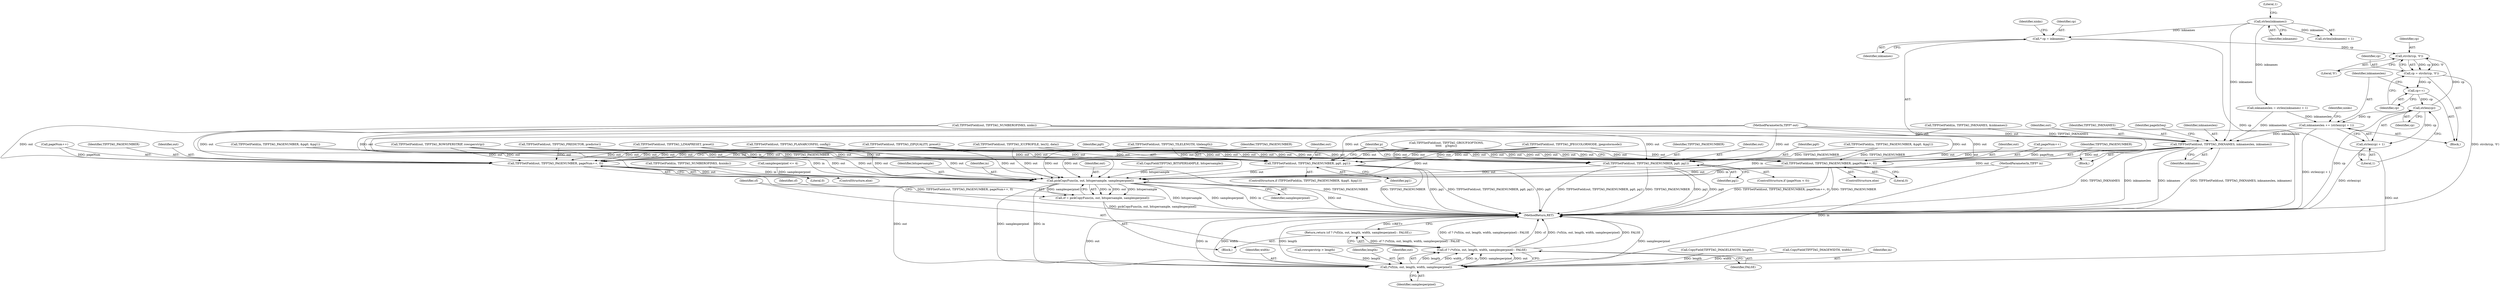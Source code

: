 digraph "0_libtiff_5c080298d59efa53264d7248bbe3a04660db6ef7_2@API" {
"1000636" [label="(Call,strchr(cp, '\0'))"];
"1000626" [label="(Call,* cp = inknames)"];
"1000622" [label="(Call,strlen(inknames))"];
"1000644" [label="(Call,strlen(cp))"];
"1000639" [label="(Call,cp++)"];
"1000634" [label="(Call,cp = strchr(cp, '\0'))"];
"1000636" [label="(Call,strchr(cp, '\0'))"];
"1000641" [label="(Call,inknameslen += (strlen(cp) + 1))"];
"1000649" [label="(Call,TIFFSetField(out, TIFFTAG_INKNAMES, inknameslen, inknames))"];
"1000675" [label="(Call,TIFFSetField(out, TIFFTAG_PAGENUMBER, pg0, pg1))"];
"1000738" [label="(Call,pickCopyFunc(in, out, bitspersample, samplesperpixel))"];
"1000736" [label="(Call,cf = pickCopyFunc(in, out, bitspersample, samplesperpixel))"];
"1000746" [label="(Call,(*cf)(in, out, length, width, samplesperpixel))"];
"1000744" [label="(Call,cf ? (*cf)(in, out, length, width, samplesperpixel) : FALSE)"];
"1000743" [label="(Return,return (cf ? (*cf)(in, out, length, width, samplesperpixel) : FALSE);)"];
"1000681" [label="(Call,TIFFSetField(out, TIFFTAG_PAGENUMBER, pageNum++, 0))"];
"1000702" [label="(Call,TIFFSetField(out, TIFFTAG_PAGENUMBER, pg0, pg1))"];
"1000708" [label="(Call,TIFFSetField(out, TIFFTAG_PAGENUMBER, pageNum++, 0))"];
"1000643" [label="(Call,strlen(cp) + 1)"];
"1000742" [label="(Identifier,samplesperpixel)"];
"1000645" [label="(Identifier,cp)"];
"1000681" [label="(Call,TIFFSetField(out, TIFFTAG_PAGENUMBER, pageNum++, 0))"];
"1000369" [label="(Call,TIFFSetField(out, TIFFTAG_TILELENGTH, tilelength))"];
"1000649" [label="(Call,TIFFSetField(out, TIFFTAG_INKNAMES, inknameslen, inknames))"];
"1000705" [label="(Identifier,pg0)"];
"1000641" [label="(Call,inknameslen += (strlen(cp) + 1))"];
"1000515" [label="(Call,TIFFSetField(out, TIFFTAG_ZIPQUALITY, preset))"];
"1000750" [label="(Identifier,width)"];
"1000709" [label="(Identifier,out)"];
"1000651" [label="(Identifier,TIFFTAG_INKNAMES)"];
"1000745" [label="(Identifier,cf)"];
"1000652" [label="(Identifier,inknameslen)"];
"1000740" [label="(Identifier,out)"];
"1000711" [label="(Call,pageNum++)"];
"1000702" [label="(Call,TIFFSetField(out, TIFFTAG_PAGENUMBER, pg0, pg1))"];
"1000117" [label="(MethodParameterIn,TIFF* in)"];
"1000653" [label="(Identifier,inknames)"];
"1000753" [label="(MethodReturn,RET)"];
"1000746" [label="(Call,(*cf)(in, out, length, width, samplesperpixel))"];
"1000707" [label="(ControlStructure,else)"];
"1000397" [label="(Call,rowsperstrip > length)"];
"1000710" [label="(Identifier,TIFFTAG_PAGENUMBER)"];
"1000636" [label="(Call,strchr(cp, '\0'))"];
"1000440" [label="(Call,samplesperpixel <= 4)"];
"1000749" [label="(Identifier,length)"];
"1000748" [label="(Identifier,out)"];
"1000628" [label="(Identifier,inknames)"];
"1000706" [label="(Identifier,pg1)"];
"1000678" [label="(Identifier,pg0)"];
"1000118" [label="(MethodParameterIn,TIFF* out)"];
"1000143" [label="(Call,CopyField(TIFFTAG_BITSPERSAMPLE, bitspersample))"];
"1000493" [label="(Call,TIFFSetField(out, TIFFTAG_PREDICTOR, predictor))"];
"1000140" [label="(Call,CopyField(TIFFTAG_IMAGELENGTH, length))"];
"1000137" [label="(Call,CopyField(TIFFTAG_IMAGEWIDTH, width))"];
"1000650" [label="(Identifier,out)"];
"1000646" [label="(Literal,1)"];
"1000624" [label="(Literal,1)"];
"1000612" [label="(Call,TIFFGetField(in, TIFFTAG_INKNAMES, &inknames))"];
"1000690" [label="(Call,TIFFGetField(in, TIFFTAG_PAGENUMBER, &pg0, &pg1))"];
"1000622" [label="(Call,strlen(inknames))"];
"1000716" [label="(Identifier,p)"];
"1000736" [label="(Call,cf = pickCopyFunc(in, out, bitspersample, samplesperpixel))"];
"1000623" [label="(Identifier,inknames)"];
"1000617" [label="(Block,)"];
"1000708" [label="(Call,TIFFSetField(out, TIFFTAG_PAGENUMBER, pageNum++, 0))"];
"1000431" [label="(Call,TIFFSetField(out, TIFFTAG_PLANARCONFIG, config))"];
"1000638" [label="(Literal,'\0')"];
"1000668" [label="(Call,TIFFGetField(in, TIFFTAG_PAGENUMBER, &pg0, &pg1))"];
"1000637" [label="(Identifier,cp)"];
"1000639" [label="(Call,cp++)"];
"1000640" [label="(Identifier,cp)"];
"1000677" [label="(Identifier,TIFFTAG_PAGENUMBER)"];
"1000737" [label="(Identifier,cf)"];
"1000747" [label="(Identifier,in)"];
"1000619" [label="(Call,inknameslen = strlen(inknames) + 1)"];
"1000684" [label="(Call,pageNum++)"];
"1000633" [label="(Block,)"];
"1000704" [label="(Identifier,TIFFTAG_PAGENUMBER)"];
"1000659" [label="(Identifier,pageInSeq)"];
"1000675" [label="(Call,TIFFSetField(out, TIFFTAG_PAGENUMBER, pg0, pg1))"];
"1000676" [label="(Identifier,out)"];
"1000607" [label="(Call,TIFFSetField(out, TIFFTAG_NUMBEROFINKS, ninks))"];
"1000631" [label="(Identifier,ninks)"];
"1000601" [label="(Call,TIFFGetField(in, TIFFTAG_NUMBEROFINKS, &ninks))"];
"1000667" [label="(ControlStructure,if (TIFFGetField(in, TIFFTAG_PAGENUMBER, &pg0, &pg1)))"];
"1000644" [label="(Call,strlen(cp))"];
"1000627" [label="(Identifier,cp)"];
"1000686" [label="(Literal,0)"];
"1000752" [label="(Identifier,FALSE)"];
"1000698" [label="(ControlStructure,if (pageNum < 0))"];
"1000744" [label="(Call,cf ? (*cf)(in, out, length, width, samplesperpixel) : FALSE)"];
"1000592" [label="(Call,TIFFSetField(out, TIFFTAG_ICCPROFILE, len32, data))"];
"1000683" [label="(Identifier,TIFFTAG_PAGENUMBER)"];
"1000642" [label="(Identifier,inknameslen)"];
"1000738" [label="(Call,pickCopyFunc(in, out, bitspersample, samplesperpixel))"];
"1000713" [label="(Literal,0)"];
"1000751" [label="(Identifier,samplesperpixel)"];
"1000679" [label="(Identifier,pg1)"];
"1000543" [label="(Call,TIFFSetField(out, TIFFTAG_GROUP3OPTIONS,\n\t\t\t\t\t    g3opts))"];
"1000682" [label="(Identifier,out)"];
"1000743" [label="(Return,return (cf ? (*cf)(in, out, length, width, samplesperpixel) : FALSE);)"];
"1000621" [label="(Call,strlen(inknames) + 1)"];
"1000680" [label="(ControlStructure,else)"];
"1000635" [label="(Identifier,cp)"];
"1000703" [label="(Identifier,out)"];
"1000634" [label="(Call,cp = strchr(cp, '\0'))"];
"1000459" [label="(Call,TIFFSetField(out, TIFFTAG_JPEGCOLORMODE, jpegcolormode))"];
"1000741" [label="(Identifier,bitspersample)"];
"1000420" [label="(Call,TIFFSetField(out, TIFFTAG_ROWSPERSTRIP, rowsperstrip))"];
"1000524" [label="(Call,TIFFSetField(out, TIFFTAG_LZMAPRESET, preset))"];
"1000643" [label="(Call,strlen(cp) + 1)"];
"1000739" [label="(Identifier,in)"];
"1000648" [label="(Identifier,ninks)"];
"1000119" [label="(Block,)"];
"1000626" [label="(Call,* cp = inknames)"];
"1000636" -> "1000634"  [label="AST: "];
"1000636" -> "1000638"  [label="CFG: "];
"1000637" -> "1000636"  [label="AST: "];
"1000638" -> "1000636"  [label="AST: "];
"1000634" -> "1000636"  [label="CFG: "];
"1000636" -> "1000634"  [label="DDG: cp"];
"1000636" -> "1000634"  [label="DDG: '\0'"];
"1000626" -> "1000636"  [label="DDG: cp"];
"1000644" -> "1000636"  [label="DDG: cp"];
"1000626" -> "1000617"  [label="AST: "];
"1000626" -> "1000628"  [label="CFG: "];
"1000627" -> "1000626"  [label="AST: "];
"1000628" -> "1000626"  [label="AST: "];
"1000631" -> "1000626"  [label="CFG: "];
"1000626" -> "1000753"  [label="DDG: cp"];
"1000622" -> "1000626"  [label="DDG: inknames"];
"1000622" -> "1000621"  [label="AST: "];
"1000622" -> "1000623"  [label="CFG: "];
"1000623" -> "1000622"  [label="AST: "];
"1000624" -> "1000622"  [label="CFG: "];
"1000622" -> "1000619"  [label="DDG: inknames"];
"1000622" -> "1000621"  [label="DDG: inknames"];
"1000622" -> "1000649"  [label="DDG: inknames"];
"1000644" -> "1000643"  [label="AST: "];
"1000644" -> "1000645"  [label="CFG: "];
"1000645" -> "1000644"  [label="AST: "];
"1000646" -> "1000644"  [label="CFG: "];
"1000644" -> "1000753"  [label="DDG: cp"];
"1000644" -> "1000641"  [label="DDG: cp"];
"1000644" -> "1000643"  [label="DDG: cp"];
"1000639" -> "1000644"  [label="DDG: cp"];
"1000639" -> "1000633"  [label="AST: "];
"1000639" -> "1000640"  [label="CFG: "];
"1000640" -> "1000639"  [label="AST: "];
"1000642" -> "1000639"  [label="CFG: "];
"1000634" -> "1000639"  [label="DDG: cp"];
"1000634" -> "1000633"  [label="AST: "];
"1000635" -> "1000634"  [label="AST: "];
"1000640" -> "1000634"  [label="CFG: "];
"1000634" -> "1000753"  [label="DDG: strchr(cp, '\0')"];
"1000641" -> "1000633"  [label="AST: "];
"1000641" -> "1000643"  [label="CFG: "];
"1000642" -> "1000641"  [label="AST: "];
"1000643" -> "1000641"  [label="AST: "];
"1000648" -> "1000641"  [label="CFG: "];
"1000641" -> "1000753"  [label="DDG: strlen(cp) + 1"];
"1000619" -> "1000641"  [label="DDG: inknameslen"];
"1000641" -> "1000649"  [label="DDG: inknameslen"];
"1000649" -> "1000617"  [label="AST: "];
"1000649" -> "1000653"  [label="CFG: "];
"1000650" -> "1000649"  [label="AST: "];
"1000651" -> "1000649"  [label="AST: "];
"1000652" -> "1000649"  [label="AST: "];
"1000653" -> "1000649"  [label="AST: "];
"1000659" -> "1000649"  [label="CFG: "];
"1000649" -> "1000753"  [label="DDG: TIFFTAG_INKNAMES"];
"1000649" -> "1000753"  [label="DDG: inknameslen"];
"1000649" -> "1000753"  [label="DDG: inknames"];
"1000649" -> "1000753"  [label="DDG: TIFFSetField(out, TIFFTAG_INKNAMES, inknameslen, inknames)"];
"1000607" -> "1000649"  [label="DDG: out"];
"1000118" -> "1000649"  [label="DDG: out"];
"1000612" -> "1000649"  [label="DDG: TIFFTAG_INKNAMES"];
"1000619" -> "1000649"  [label="DDG: inknameslen"];
"1000649" -> "1000675"  [label="DDG: out"];
"1000649" -> "1000681"  [label="DDG: out"];
"1000649" -> "1000702"  [label="DDG: out"];
"1000649" -> "1000708"  [label="DDG: out"];
"1000649" -> "1000738"  [label="DDG: out"];
"1000675" -> "1000667"  [label="AST: "];
"1000675" -> "1000679"  [label="CFG: "];
"1000676" -> "1000675"  [label="AST: "];
"1000677" -> "1000675"  [label="AST: "];
"1000678" -> "1000675"  [label="AST: "];
"1000679" -> "1000675"  [label="AST: "];
"1000716" -> "1000675"  [label="CFG: "];
"1000675" -> "1000753"  [label="DDG: pg0"];
"1000675" -> "1000753"  [label="DDG: TIFFTAG_PAGENUMBER"];
"1000675" -> "1000753"  [label="DDG: pg1"];
"1000675" -> "1000753"  [label="DDG: TIFFSetField(out, TIFFTAG_PAGENUMBER, pg0, pg1)"];
"1000459" -> "1000675"  [label="DDG: out"];
"1000607" -> "1000675"  [label="DDG: out"];
"1000515" -> "1000675"  [label="DDG: out"];
"1000431" -> "1000675"  [label="DDG: out"];
"1000420" -> "1000675"  [label="DDG: out"];
"1000543" -> "1000675"  [label="DDG: out"];
"1000592" -> "1000675"  [label="DDG: out"];
"1000524" -> "1000675"  [label="DDG: out"];
"1000493" -> "1000675"  [label="DDG: out"];
"1000369" -> "1000675"  [label="DDG: out"];
"1000118" -> "1000675"  [label="DDG: out"];
"1000668" -> "1000675"  [label="DDG: TIFFTAG_PAGENUMBER"];
"1000675" -> "1000738"  [label="DDG: out"];
"1000738" -> "1000736"  [label="AST: "];
"1000738" -> "1000742"  [label="CFG: "];
"1000739" -> "1000738"  [label="AST: "];
"1000740" -> "1000738"  [label="AST: "];
"1000741" -> "1000738"  [label="AST: "];
"1000742" -> "1000738"  [label="AST: "];
"1000736" -> "1000738"  [label="CFG: "];
"1000738" -> "1000753"  [label="DDG: samplesperpixel"];
"1000738" -> "1000753"  [label="DDG: in"];
"1000738" -> "1000753"  [label="DDG: out"];
"1000738" -> "1000753"  [label="DDG: bitspersample"];
"1000738" -> "1000736"  [label="DDG: in"];
"1000738" -> "1000736"  [label="DDG: out"];
"1000738" -> "1000736"  [label="DDG: bitspersample"];
"1000738" -> "1000736"  [label="DDG: samplesperpixel"];
"1000612" -> "1000738"  [label="DDG: in"];
"1000601" -> "1000738"  [label="DDG: in"];
"1000668" -> "1000738"  [label="DDG: in"];
"1000690" -> "1000738"  [label="DDG: in"];
"1000117" -> "1000738"  [label="DDG: in"];
"1000607" -> "1000738"  [label="DDG: out"];
"1000515" -> "1000738"  [label="DDG: out"];
"1000431" -> "1000738"  [label="DDG: out"];
"1000702" -> "1000738"  [label="DDG: out"];
"1000420" -> "1000738"  [label="DDG: out"];
"1000543" -> "1000738"  [label="DDG: out"];
"1000592" -> "1000738"  [label="DDG: out"];
"1000524" -> "1000738"  [label="DDG: out"];
"1000708" -> "1000738"  [label="DDG: out"];
"1000681" -> "1000738"  [label="DDG: out"];
"1000459" -> "1000738"  [label="DDG: out"];
"1000493" -> "1000738"  [label="DDG: out"];
"1000369" -> "1000738"  [label="DDG: out"];
"1000118" -> "1000738"  [label="DDG: out"];
"1000143" -> "1000738"  [label="DDG: bitspersample"];
"1000440" -> "1000738"  [label="DDG: samplesperpixel"];
"1000738" -> "1000746"  [label="DDG: in"];
"1000738" -> "1000746"  [label="DDG: out"];
"1000738" -> "1000746"  [label="DDG: samplesperpixel"];
"1000736" -> "1000119"  [label="AST: "];
"1000737" -> "1000736"  [label="AST: "];
"1000745" -> "1000736"  [label="CFG: "];
"1000736" -> "1000753"  [label="DDG: pickCopyFunc(in, out, bitspersample, samplesperpixel)"];
"1000746" -> "1000744"  [label="AST: "];
"1000746" -> "1000751"  [label="CFG: "];
"1000747" -> "1000746"  [label="AST: "];
"1000748" -> "1000746"  [label="AST: "];
"1000749" -> "1000746"  [label="AST: "];
"1000750" -> "1000746"  [label="AST: "];
"1000751" -> "1000746"  [label="AST: "];
"1000744" -> "1000746"  [label="CFG: "];
"1000746" -> "1000753"  [label="DDG: samplesperpixel"];
"1000746" -> "1000753"  [label="DDG: out"];
"1000746" -> "1000753"  [label="DDG: in"];
"1000746" -> "1000753"  [label="DDG: width"];
"1000746" -> "1000753"  [label="DDG: length"];
"1000746" -> "1000744"  [label="DDG: length"];
"1000746" -> "1000744"  [label="DDG: width"];
"1000746" -> "1000744"  [label="DDG: in"];
"1000746" -> "1000744"  [label="DDG: samplesperpixel"];
"1000746" -> "1000744"  [label="DDG: out"];
"1000117" -> "1000746"  [label="DDG: in"];
"1000118" -> "1000746"  [label="DDG: out"];
"1000140" -> "1000746"  [label="DDG: length"];
"1000397" -> "1000746"  [label="DDG: length"];
"1000137" -> "1000746"  [label="DDG: width"];
"1000744" -> "1000743"  [label="AST: "];
"1000744" -> "1000752"  [label="CFG: "];
"1000745" -> "1000744"  [label="AST: "];
"1000752" -> "1000744"  [label="AST: "];
"1000743" -> "1000744"  [label="CFG: "];
"1000744" -> "1000753"  [label="DDG: cf ? (*cf)(in, out, length, width, samplesperpixel) : FALSE"];
"1000744" -> "1000753"  [label="DDG: cf"];
"1000744" -> "1000753"  [label="DDG: (*cf)(in, out, length, width, samplesperpixel)"];
"1000744" -> "1000753"  [label="DDG: FALSE"];
"1000744" -> "1000743"  [label="DDG: cf ? (*cf)(in, out, length, width, samplesperpixel) : FALSE"];
"1000743" -> "1000119"  [label="AST: "];
"1000753" -> "1000743"  [label="CFG: "];
"1000743" -> "1000753"  [label="DDG: <RET>"];
"1000681" -> "1000680"  [label="AST: "];
"1000681" -> "1000686"  [label="CFG: "];
"1000682" -> "1000681"  [label="AST: "];
"1000683" -> "1000681"  [label="AST: "];
"1000684" -> "1000681"  [label="AST: "];
"1000686" -> "1000681"  [label="AST: "];
"1000716" -> "1000681"  [label="CFG: "];
"1000681" -> "1000753"  [label="DDG: TIFFSetField(out, TIFFTAG_PAGENUMBER, pageNum++, 0)"];
"1000681" -> "1000753"  [label="DDG: TIFFTAG_PAGENUMBER"];
"1000459" -> "1000681"  [label="DDG: out"];
"1000607" -> "1000681"  [label="DDG: out"];
"1000515" -> "1000681"  [label="DDG: out"];
"1000431" -> "1000681"  [label="DDG: out"];
"1000420" -> "1000681"  [label="DDG: out"];
"1000543" -> "1000681"  [label="DDG: out"];
"1000592" -> "1000681"  [label="DDG: out"];
"1000524" -> "1000681"  [label="DDG: out"];
"1000493" -> "1000681"  [label="DDG: out"];
"1000369" -> "1000681"  [label="DDG: out"];
"1000118" -> "1000681"  [label="DDG: out"];
"1000684" -> "1000681"  [label="DDG: pageNum"];
"1000702" -> "1000698"  [label="AST: "];
"1000702" -> "1000706"  [label="CFG: "];
"1000703" -> "1000702"  [label="AST: "];
"1000704" -> "1000702"  [label="AST: "];
"1000705" -> "1000702"  [label="AST: "];
"1000706" -> "1000702"  [label="AST: "];
"1000716" -> "1000702"  [label="CFG: "];
"1000702" -> "1000753"  [label="DDG: pg1"];
"1000702" -> "1000753"  [label="DDG: pg0"];
"1000702" -> "1000753"  [label="DDG: TIFFSetField(out, TIFFTAG_PAGENUMBER, pg0, pg1)"];
"1000702" -> "1000753"  [label="DDG: TIFFTAG_PAGENUMBER"];
"1000459" -> "1000702"  [label="DDG: out"];
"1000607" -> "1000702"  [label="DDG: out"];
"1000515" -> "1000702"  [label="DDG: out"];
"1000431" -> "1000702"  [label="DDG: out"];
"1000420" -> "1000702"  [label="DDG: out"];
"1000543" -> "1000702"  [label="DDG: out"];
"1000592" -> "1000702"  [label="DDG: out"];
"1000524" -> "1000702"  [label="DDG: out"];
"1000493" -> "1000702"  [label="DDG: out"];
"1000369" -> "1000702"  [label="DDG: out"];
"1000118" -> "1000702"  [label="DDG: out"];
"1000690" -> "1000702"  [label="DDG: TIFFTAG_PAGENUMBER"];
"1000708" -> "1000707"  [label="AST: "];
"1000708" -> "1000713"  [label="CFG: "];
"1000709" -> "1000708"  [label="AST: "];
"1000710" -> "1000708"  [label="AST: "];
"1000711" -> "1000708"  [label="AST: "];
"1000713" -> "1000708"  [label="AST: "];
"1000716" -> "1000708"  [label="CFG: "];
"1000708" -> "1000753"  [label="DDG: TIFFSetField(out, TIFFTAG_PAGENUMBER, pageNum++, 0)"];
"1000708" -> "1000753"  [label="DDG: TIFFTAG_PAGENUMBER"];
"1000459" -> "1000708"  [label="DDG: out"];
"1000607" -> "1000708"  [label="DDG: out"];
"1000515" -> "1000708"  [label="DDG: out"];
"1000431" -> "1000708"  [label="DDG: out"];
"1000420" -> "1000708"  [label="DDG: out"];
"1000543" -> "1000708"  [label="DDG: out"];
"1000592" -> "1000708"  [label="DDG: out"];
"1000524" -> "1000708"  [label="DDG: out"];
"1000493" -> "1000708"  [label="DDG: out"];
"1000369" -> "1000708"  [label="DDG: out"];
"1000118" -> "1000708"  [label="DDG: out"];
"1000690" -> "1000708"  [label="DDG: TIFFTAG_PAGENUMBER"];
"1000711" -> "1000708"  [label="DDG: pageNum"];
"1000643" -> "1000646"  [label="CFG: "];
"1000646" -> "1000643"  [label="AST: "];
"1000643" -> "1000753"  [label="DDG: strlen(cp)"];
}
